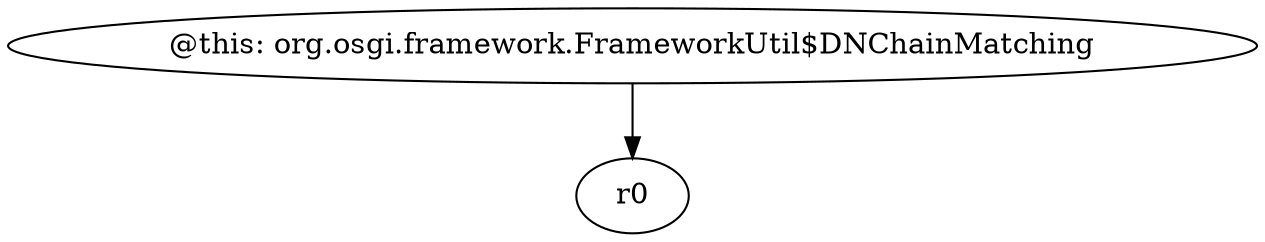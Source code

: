 digraph g {
0[label="@this: org.osgi.framework.FrameworkUtil$DNChainMatching"]
1[label="r0"]
0->1[label=""]
}